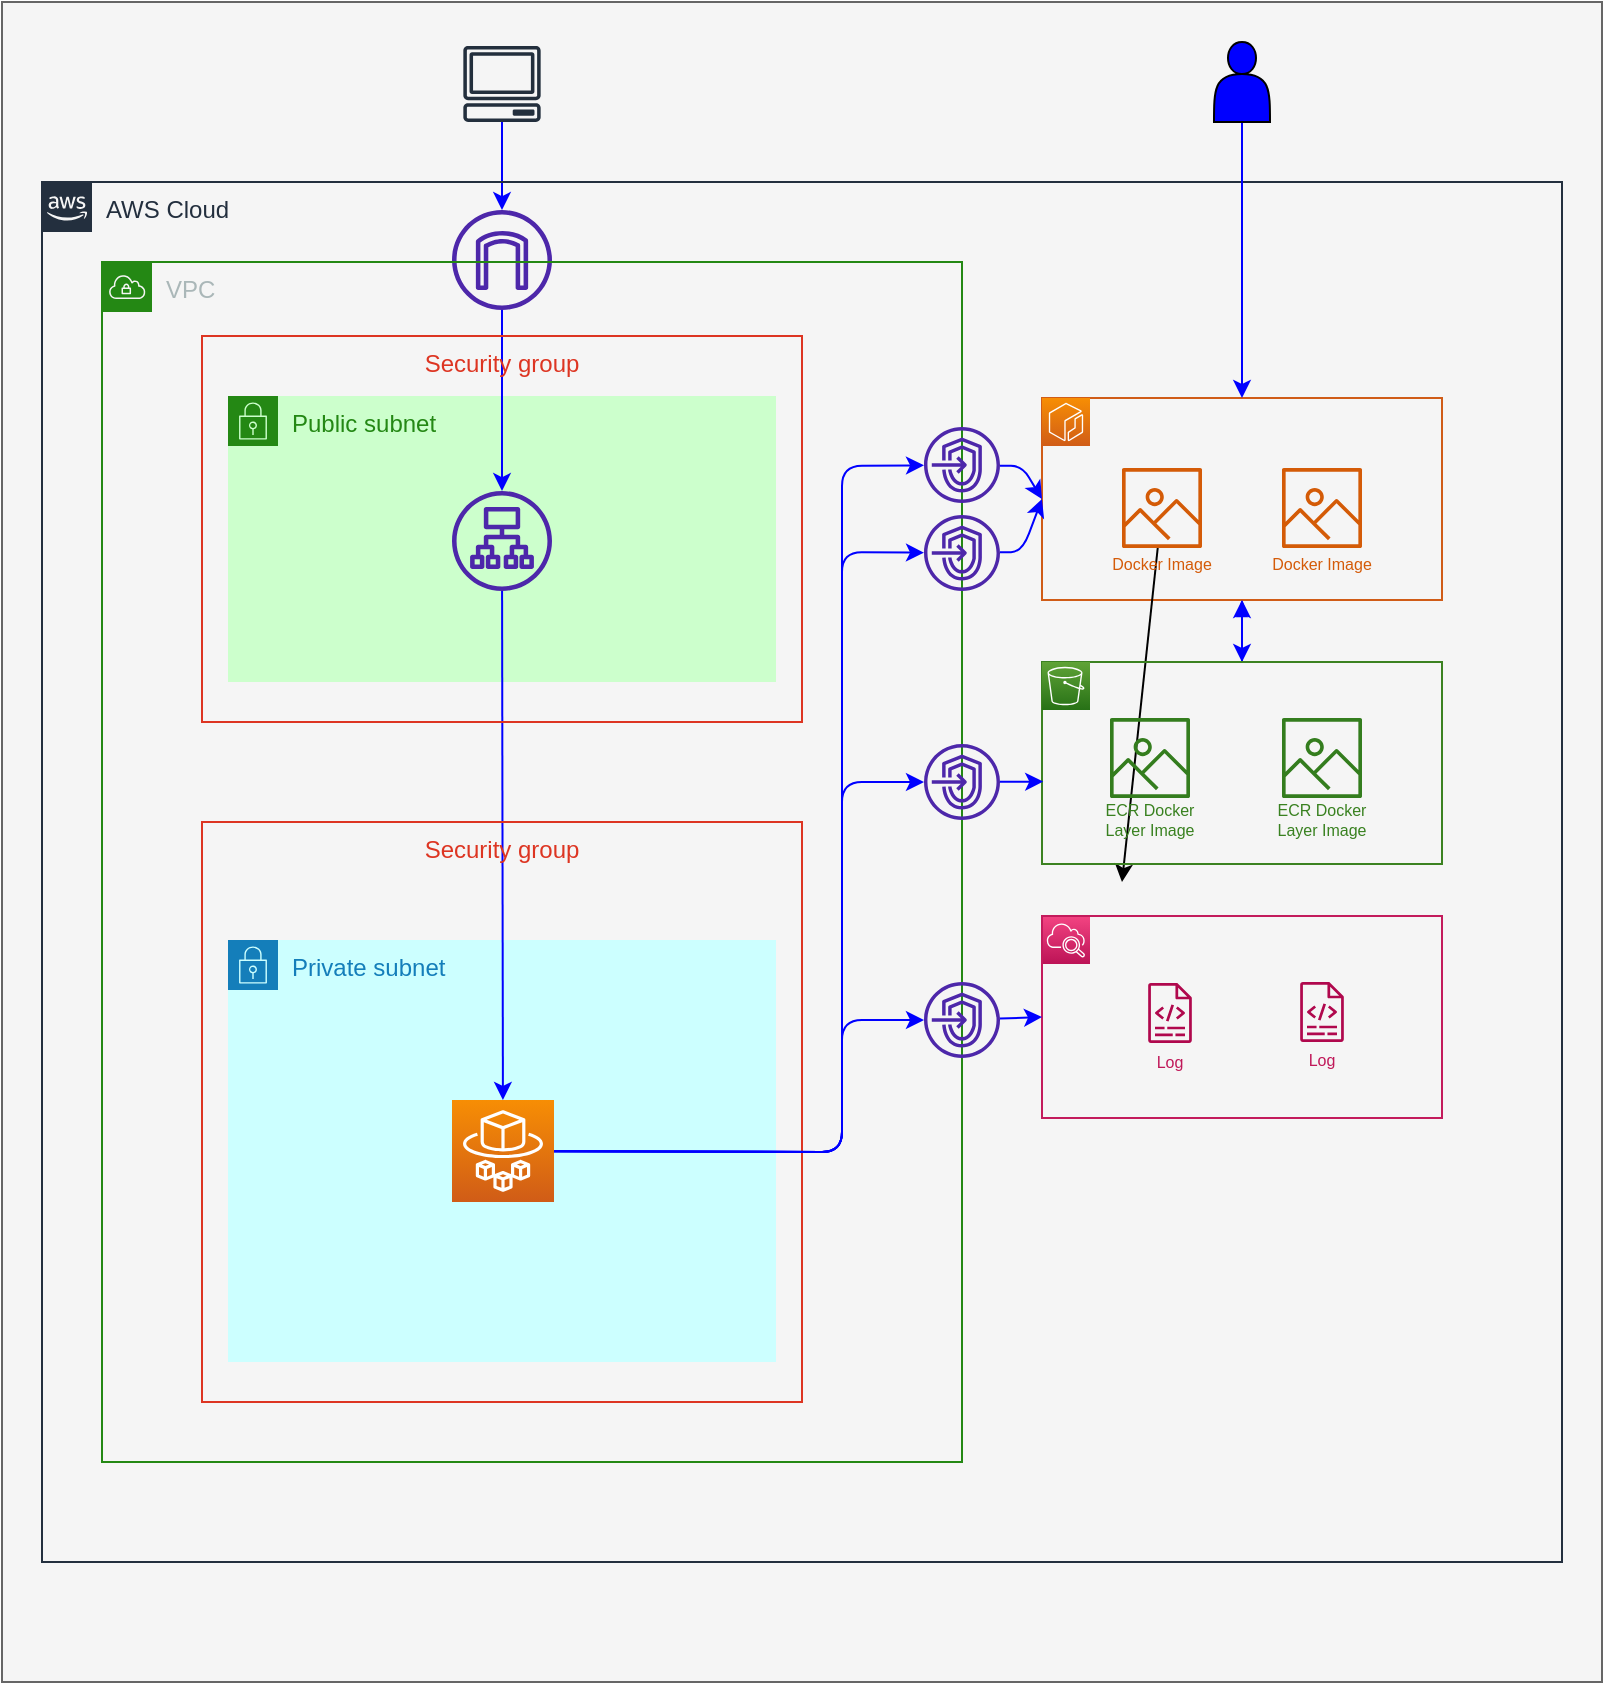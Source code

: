 <mxfile>
    <diagram id="wLMGYT2chr50iI2ygtWW" name="Page-1">
        <mxGraphModel dx="1123" dy="1122" grid="1" gridSize="10" guides="1" tooltips="1" connect="1" arrows="1" fold="1" page="1" pageScale="1" pageWidth="827" pageHeight="1169" math="0" shadow="0">
            <root>
                <mxCell id="0"/>
                <mxCell id="1" parent="0"/>
                <mxCell id="67" value="" style="rounded=0;whiteSpace=wrap;html=1;strokeColor=#666666;strokeWidth=1;fontSize=12;fontColor=#333333;fillColor=#f5f5f5;" parent="1" vertex="1">
                    <mxGeometry width="800" height="840" as="geometry"/>
                </mxCell>
                <mxCell id="55" style="edgeStyle=none;html=1;exitX=0.5;exitY=1;exitDx=0;exitDy=0;labelBorderColor=none;strokeColor=#0000FF;fontSize=12;fontColor=#d45b09;" parent="1" target="15" edge="1">
                    <mxGeometry relative="1" as="geometry">
                        <mxPoint x="250" y="60" as="sourcePoint"/>
                    </mxGeometry>
                </mxCell>
                <mxCell id="7" value="AWS Cloud" style="points=[[0,0],[0.25,0],[0.5,0],[0.75,0],[1,0],[1,0.25],[1,0.5],[1,0.75],[1,1],[0.75,1],[0.5,1],[0.25,1],[0,1],[0,0.75],[0,0.5],[0,0.25]];outlineConnect=0;gradientColor=none;html=1;whiteSpace=wrap;fontSize=12;fontStyle=0;container=1;pointerEvents=0;collapsible=0;recursiveResize=0;shape=mxgraph.aws4.group;grIcon=mxgraph.aws4.group_aws_cloud_alt;strokeColor=#232F3E;fillColor=none;verticalAlign=top;align=left;spacingLeft=30;fontColor=#232F3E;dashed=0;" parent="1" vertex="1">
                    <mxGeometry x="20" y="90" width="760" height="690" as="geometry"/>
                </mxCell>
                <mxCell id="15" value="" style="sketch=0;outlineConnect=0;fontColor=#232F3E;gradientColor=none;fillColor=#4D27AA;strokeColor=none;dashed=0;verticalLabelPosition=bottom;verticalAlign=top;align=center;html=1;fontSize=12;fontStyle=0;aspect=fixed;pointerEvents=1;shape=mxgraph.aws4.internet_gateway;" parent="7" vertex="1">
                    <mxGeometry x="205" y="14" width="50" height="50" as="geometry"/>
                </mxCell>
                <mxCell id="39" value="" style="sketch=0;points=[[0,0,0],[0.25,0,0],[0.5,0,0],[0.75,0,0],[1,0,0],[0,1,0],[0.25,1,0],[0.5,1,0],[0.75,1,0],[1,1,0],[0,0.25,0],[0,0.5,0],[0,0.75,0],[1,0.25,0],[1,0.5,0],[1,0.75,0]];points=[[0,0,0],[0.25,0,0],[0.5,0,0],[0.75,0,0],[1,0,0],[0,1,0],[0.25,1,0],[0.5,1,0],[0.75,1,0],[1,1,0],[0,0.25,0],[0,0.5,0],[0,0.75,0],[1,0.25,0],[1,0.5,0],[1,0.75,0]];outlineConnect=0;fontColor=#232F3E;gradientColor=#F34482;gradientDirection=north;fillColor=#BC1356;strokeColor=#ffffff;dashed=0;verticalLabelPosition=bottom;verticalAlign=top;align=center;html=1;fontSize=12;fontStyle=0;aspect=fixed;shape=mxgraph.aws4.resourceIcon;resIcon=mxgraph.aws4.cloudwatch_2;strokeWidth=1;" parent="7" vertex="1">
                    <mxGeometry x="500" y="367" width="24" height="24" as="geometry"/>
                </mxCell>
                <mxCell id="107" style="edgeStyle=none;html=1;entryX=0.5;entryY=0;entryDx=0;entryDy=0;strokeColor=#0000ff;fontColor=#398120;startArrow=blockThin;startFill=1;" edge="1" parent="7" source="68" target="98">
                    <mxGeometry relative="1" as="geometry"/>
                </mxCell>
                <mxCell id="68" value="" style="rounded=0;whiteSpace=wrap;html=1;strokeColor=#D05C17;strokeWidth=1;fillColor=none;" vertex="1" parent="7">
                    <mxGeometry x="500" y="108" width="200" height="101" as="geometry"/>
                </mxCell>
                <mxCell id="69" value="" style="sketch=0;points=[[0,0,0],[0.25,0,0],[0.5,0,0],[0.75,0,0],[1,0,0],[0,1,0],[0.25,1,0],[0.5,1,0],[0.75,1,0],[1,1,0],[0,0.25,0],[0,0.5,0],[0,0.75,0],[1,0.25,0],[1,0.5,0],[1,0.75,0]];outlineConnect=0;fontColor=#232F3E;gradientColor=#F78E04;gradientDirection=north;fillColor=#D05C17;strokeColor=#ffffff;dashed=0;verticalLabelPosition=bottom;verticalAlign=top;align=center;html=1;fontSize=12;fontStyle=0;aspect=fixed;shape=mxgraph.aws4.resourceIcon;resIcon=mxgraph.aws4.ecr;strokeWidth=1;" vertex="1" parent="7">
                    <mxGeometry x="500" y="108" width="24" height="24" as="geometry"/>
                </mxCell>
                <mxCell id="72" value="" style="edgeStyle=none;html=1;" edge="1" parent="7" source="70">
                    <mxGeometry relative="1" as="geometry">
                        <mxPoint x="540" y="350" as="targetPoint"/>
                    </mxGeometry>
                </mxCell>
                <mxCell id="73" value="" style="group" vertex="1" connectable="0" parent="7">
                    <mxGeometry x="530" y="143" width="60" height="56" as="geometry"/>
                </mxCell>
                <mxCell id="70" value="" style="sketch=0;outlineConnect=0;fontColor=#232F3E;gradientColor=none;fillColor=#D45B07;strokeColor=none;dashed=0;verticalLabelPosition=bottom;verticalAlign=top;align=center;html=1;fontSize=12;fontStyle=0;aspect=fixed;pointerEvents=1;shape=mxgraph.aws4.container_registry_image;" vertex="1" parent="73">
                    <mxGeometry x="10" width="40" height="40" as="geometry"/>
                </mxCell>
                <mxCell id="71" value="Docker Image" style="text;html=1;strokeColor=none;fillColor=none;align=center;verticalAlign=middle;whiteSpace=wrap;rounded=0;strokeWidth=1;fontSize=8;fontColor=#d45b09;" vertex="1" parent="73">
                    <mxGeometry y="40" width="60" height="16" as="geometry"/>
                </mxCell>
                <mxCell id="74" value="" style="group" vertex="1" connectable="0" parent="7">
                    <mxGeometry x="610" y="143" width="60" height="56" as="geometry"/>
                </mxCell>
                <mxCell id="75" value="" style="sketch=0;outlineConnect=0;fontColor=#232F3E;gradientColor=none;fillColor=#D45B07;strokeColor=none;dashed=0;verticalLabelPosition=bottom;verticalAlign=top;align=center;html=1;fontSize=12;fontStyle=0;aspect=fixed;pointerEvents=1;shape=mxgraph.aws4.container_registry_image;" vertex="1" parent="74">
                    <mxGeometry x="10" width="40" height="40" as="geometry"/>
                </mxCell>
                <mxCell id="76" value="Docker Image" style="text;html=1;strokeColor=none;fillColor=none;align=center;verticalAlign=middle;whiteSpace=wrap;rounded=0;strokeWidth=1;fontSize=8;fontColor=#d45b09;" vertex="1" parent="74">
                    <mxGeometry y="40" width="60" height="16" as="geometry"/>
                </mxCell>
                <mxCell id="78" value="" style="rounded=0;whiteSpace=wrap;html=1;strokeColor=#c31b5c;strokeWidth=1;fillColor=none;" vertex="1" parent="7">
                    <mxGeometry x="500" y="367" width="200" height="101" as="geometry"/>
                </mxCell>
                <mxCell id="83" value="" style="group" vertex="1" connectable="0" parent="7">
                    <mxGeometry x="534" y="400.5" width="60" height="46" as="geometry"/>
                </mxCell>
                <mxCell id="80" value="" style="sketch=0;outlineConnect=0;fontColor=#232F3E;gradientColor=none;fillColor=#B0084D;strokeColor=none;dashed=0;verticalLabelPosition=bottom;verticalAlign=top;align=center;html=1;fontSize=12;fontStyle=0;aspect=fixed;pointerEvents=1;shape=mxgraph.aws4.logs;" vertex="1" parent="83">
                    <mxGeometry x="9.83" width="40.34" height="30" as="geometry"/>
                </mxCell>
                <mxCell id="82" value="&lt;font color=&quot;#c01859&quot;&gt;Log&lt;/font&gt;" style="text;html=1;strokeColor=none;fillColor=none;align=center;verticalAlign=middle;whiteSpace=wrap;rounded=0;strokeWidth=1;fontSize=8;fontColor=#d45b09;" vertex="1" parent="83">
                    <mxGeometry y="31" width="60" height="16" as="geometry"/>
                </mxCell>
                <mxCell id="106" style="edgeStyle=none;html=1;entryX=0.5;entryY=1;entryDx=0;entryDy=0;strokeColor=#0000ff;fontColor=#398120;" edge="1" parent="7" source="98" target="68">
                    <mxGeometry relative="1" as="geometry"/>
                </mxCell>
                <mxCell id="98" value="" style="rounded=0;whiteSpace=wrap;html=1;strokeColor=#3c8221;strokeWidth=1;fillColor=none;" vertex="1" parent="7">
                    <mxGeometry x="500" y="240" width="200" height="101" as="geometry"/>
                </mxCell>
                <mxCell id="99" value="" style="group" vertex="1" connectable="0" parent="7">
                    <mxGeometry x="524" y="268" width="60" height="56" as="geometry"/>
                </mxCell>
                <mxCell id="100" value="" style="sketch=0;outlineConnect=0;fontColor=#232F3E;gradientColor=none;fillColor=#347d1e;strokeColor=none;dashed=0;verticalLabelPosition=bottom;verticalAlign=top;align=center;html=1;fontSize=12;fontStyle=0;aspect=fixed;pointerEvents=1;shape=mxgraph.aws4.container_registry_image;" vertex="1" parent="99">
                    <mxGeometry x="10" width="40" height="40" as="geometry"/>
                </mxCell>
                <mxCell id="101" value="&lt;font color=&quot;#398120&quot;&gt;ECR Docker Layer Image&lt;/font&gt;" style="text;html=1;strokeColor=none;fillColor=none;align=center;verticalAlign=middle;whiteSpace=wrap;rounded=0;strokeWidth=1;fontSize=8;fontColor=#d45b09;" vertex="1" parent="99">
                    <mxGeometry y="43" width="60" height="16" as="geometry"/>
                </mxCell>
                <mxCell id="102" value="" style="group" vertex="1" connectable="0" parent="7">
                    <mxGeometry x="610" y="268" width="60" height="56" as="geometry"/>
                </mxCell>
                <mxCell id="103" value="" style="sketch=0;outlineConnect=0;fontColor=#232F3E;gradientColor=none;fillColor=#347d1e;strokeColor=none;dashed=0;verticalLabelPosition=bottom;verticalAlign=top;align=center;html=1;fontSize=12;fontStyle=0;aspect=fixed;pointerEvents=1;shape=mxgraph.aws4.container_registry_image;" vertex="1" parent="102">
                    <mxGeometry x="10" width="40" height="40" as="geometry"/>
                </mxCell>
                <mxCell id="104" value="&lt;font color=&quot;#398120&quot;&gt;ECR Docker Layer Image&lt;/font&gt;" style="text;html=1;strokeColor=none;fillColor=none;align=center;verticalAlign=middle;whiteSpace=wrap;rounded=0;strokeWidth=1;fontSize=8;fontColor=#d45b09;" vertex="1" parent="102">
                    <mxGeometry y="43" width="60" height="16" as="geometry"/>
                </mxCell>
                <mxCell id="8" value="VPC" style="points=[[0,0],[0.25,0],[0.5,0],[0.75,0],[1,0],[1,0.25],[1,0.5],[1,0.75],[1,1],[0.75,1],[0.5,1],[0.25,1],[0,1],[0,0.75],[0,0.5],[0,0.25]];outlineConnect=0;gradientColor=none;html=1;whiteSpace=wrap;fontSize=12;fontStyle=0;container=1;pointerEvents=0;collapsible=0;recursiveResize=0;shape=mxgraph.aws4.group;grIcon=mxgraph.aws4.group_vpc;strokeColor=#248814;fillColor=none;verticalAlign=top;align=left;spacingLeft=30;fontColor=#AAB7B8;dashed=0;" parent="1" vertex="1">
                    <mxGeometry x="50" y="130" width="430" height="600" as="geometry"/>
                </mxCell>
                <mxCell id="12" value="Private subnet" style="points=[[0,0],[0.25,0],[0.5,0],[0.75,0],[1,0],[1,0.25],[1,0.5],[1,0.75],[1,1],[0.75,1],[0.5,1],[0.25,1],[0,1],[0,0.75],[0,0.5],[0,0.25]];outlineConnect=0;gradientColor=none;html=1;whiteSpace=wrap;fontSize=12;fontStyle=0;container=1;pointerEvents=0;collapsible=0;recursiveResize=0;shape=mxgraph.aws4.group;grIcon=mxgraph.aws4.group_security_group;grStroke=0;strokeColor=#147EBA;fillColor=#CCFFFF;verticalAlign=top;align=left;spacingLeft=30;fontColor=#147EBA;dashed=0;" parent="8" vertex="1">
                    <mxGeometry x="63" y="339" width="274" height="211" as="geometry"/>
                </mxCell>
                <mxCell id="9" value="Public subnet" style="points=[[0,0],[0.25,0],[0.5,0],[0.75,0],[1,0],[1,0.25],[1,0.5],[1,0.75],[1,1],[0.75,1],[0.5,1],[0.25,1],[0,1],[0,0.75],[0,0.5],[0,0.25]];outlineConnect=0;gradientColor=none;html=1;whiteSpace=wrap;fontSize=12;fontStyle=0;container=1;pointerEvents=0;collapsible=0;recursiveResize=0;shape=mxgraph.aws4.group;grIcon=mxgraph.aws4.group_security_group;grStroke=0;strokeColor=#248814;fillColor=#CCFFCC;verticalAlign=top;align=left;spacingLeft=30;fontColor=#248814;dashed=0;strokeWidth=1;perimeterSpacing=1;" parent="8" vertex="1">
                    <mxGeometry x="63" y="67" width="274" height="143" as="geometry"/>
                </mxCell>
                <mxCell id="108" style="edgeStyle=none;html=1;strokeColor=#0000ff;fontColor=#398120;startArrow=none;startFill=0;" edge="1" parent="8" source="17" target="32">
                    <mxGeometry relative="1" as="geometry"/>
                </mxCell>
                <mxCell id="17" value="" style="sketch=0;outlineConnect=0;fontColor=#232F3E;gradientColor=none;fillColor=#4D27AA;strokeColor=default;dashed=0;verticalLabelPosition=bottom;verticalAlign=top;align=center;html=1;fontSize=12;fontStyle=0;aspect=fixed;pointerEvents=1;shape=mxgraph.aws4.application_load_balancer;strokeWidth=1;" parent="8" vertex="1">
                    <mxGeometry x="175" y="114.5" width="50" height="50" as="geometry"/>
                </mxCell>
                <mxCell id="31" value="Security group" style="fillColor=none;strokeColor=#DD3522;verticalAlign=top;fontStyle=0;fontColor=#DD3522;strokeWidth=1;" parent="8" vertex="1">
                    <mxGeometry x="50" y="280" width="300" height="290" as="geometry"/>
                </mxCell>
                <mxCell id="121" style="edgeStyle=none;html=1;strokeColor=#0000ff;fontColor=#398120;startArrow=none;startFill=0;" edge="1" parent="8" source="32" target="120">
                    <mxGeometry relative="1" as="geometry">
                        <Array as="points">
                            <mxPoint x="370" y="445"/>
                            <mxPoint x="370" y="260"/>
                        </Array>
                    </mxGeometry>
                </mxCell>
                <mxCell id="32" value="" style="sketch=0;points=[[0,0,0],[0.25,0,0],[0.5,0,0],[0.75,0,0],[1,0,0],[0,1,0],[0.25,1,0],[0.5,1,0],[0.75,1,0],[1,1,0],[0,0.25,0],[0,0.5,0],[0,0.75,0],[1,0.25,0],[1,0.5,0],[1,0.75,0]];outlineConnect=0;fontColor=#232F3E;gradientColor=#F78E04;gradientDirection=north;fillColor=#D05C17;strokeColor=#ffffff;dashed=0;verticalLabelPosition=bottom;verticalAlign=top;align=center;html=1;fontSize=12;fontStyle=0;aspect=fixed;shape=mxgraph.aws4.resourceIcon;resIcon=mxgraph.aws4.fargate;strokeWidth=1;" parent="8" vertex="1">
                    <mxGeometry x="175" y="419" width="51" height="51" as="geometry"/>
                </mxCell>
                <mxCell id="110" value="" style="sketch=0;outlineConnect=0;fontColor=#232F3E;gradientColor=none;fillColor=#4D27AA;strokeColor=none;dashed=0;verticalLabelPosition=bottom;verticalAlign=top;align=center;html=1;fontSize=12;fontStyle=0;aspect=fixed;pointerEvents=1;shape=mxgraph.aws4.endpoints;" vertex="1" parent="8">
                    <mxGeometry x="411" y="82.5" width="38" height="38" as="geometry"/>
                </mxCell>
                <mxCell id="115" style="edgeStyle=none;html=1;strokeColor=#0000ff;fontColor=#398120;startArrow=none;startFill=0;" edge="1" parent="8" source="32" target="110">
                    <mxGeometry relative="1" as="geometry">
                        <mxPoint x="230" y="445" as="sourcePoint"/>
                        <mxPoint x="406" y="119.094" as="targetPoint"/>
                        <Array as="points">
                            <mxPoint x="370" y="445"/>
                            <mxPoint x="370" y="102"/>
                        </Array>
                    </mxGeometry>
                </mxCell>
                <mxCell id="120" value="" style="sketch=0;outlineConnect=0;fontColor=#232F3E;gradientColor=none;fillColor=#4D27AA;strokeColor=none;dashed=0;verticalLabelPosition=bottom;verticalAlign=top;align=center;html=1;fontSize=12;fontStyle=0;aspect=fixed;pointerEvents=1;shape=mxgraph.aws4.endpoints;" vertex="1" parent="8">
                    <mxGeometry x="411" y="241" width="38" height="38" as="geometry"/>
                </mxCell>
                <mxCell id="77" style="edgeStyle=none;html=1;entryX=0.5;entryY=0;entryDx=0;entryDy=0;strokeColor=#0000ff;" edge="1" parent="1" source="48" target="68">
                    <mxGeometry relative="1" as="geometry"/>
                </mxCell>
                <mxCell id="48" value="" style="shape=actor;whiteSpace=wrap;html=1;fillColor=#0000FF;" parent="1" vertex="1">
                    <mxGeometry x="606" y="20" width="28" height="40" as="geometry"/>
                </mxCell>
                <mxCell id="65" style="edgeStyle=none;html=1;labelBorderColor=none;strokeColor=#0000FF;fontSize=12;fontColor=#d45b09;" parent="1" source="15" target="17" edge="1">
                    <mxGeometry relative="1" as="geometry"/>
                </mxCell>
                <mxCell id="66" value="Security group" style="fillColor=none;strokeColor=#DD3522;verticalAlign=top;fontStyle=0;fontColor=#DD3522;strokeWidth=1;" parent="1" vertex="1">
                    <mxGeometry x="100" y="167" width="300" height="193" as="geometry"/>
                </mxCell>
                <mxCell id="79" value="" style="sketch=0;outlineConnect=0;fontColor=#232F3E;gradientColor=none;fillColor=#232F3D;strokeColor=none;dashed=0;verticalLabelPosition=bottom;verticalAlign=top;align=center;html=1;fontSize=12;fontStyle=0;aspect=fixed;pointerEvents=1;shape=mxgraph.aws4.client;" vertex="1" parent="1">
                    <mxGeometry x="230.5" y="22" width="39" height="38" as="geometry"/>
                </mxCell>
                <mxCell id="84" value="" style="group" vertex="1" connectable="0" parent="1">
                    <mxGeometry x="630" y="490" width="60" height="46" as="geometry"/>
                </mxCell>
                <mxCell id="85" value="" style="sketch=0;outlineConnect=0;fontColor=#232F3E;gradientColor=none;fillColor=#B0084D;strokeColor=none;dashed=0;verticalLabelPosition=bottom;verticalAlign=top;align=center;html=1;fontSize=12;fontStyle=0;aspect=fixed;pointerEvents=1;shape=mxgraph.aws4.logs;" vertex="1" parent="84">
                    <mxGeometry x="9.83" width="40.34" height="30" as="geometry"/>
                </mxCell>
                <mxCell id="86" value="&lt;font color=&quot;#c01859&quot;&gt;Log&lt;/font&gt;" style="text;html=1;strokeColor=none;fillColor=none;align=center;verticalAlign=middle;whiteSpace=wrap;rounded=0;strokeWidth=1;fontSize=8;fontColor=#d45b09;" vertex="1" parent="84">
                    <mxGeometry y="31" width="60" height="16" as="geometry"/>
                </mxCell>
                <mxCell id="87" value="" style="sketch=0;points=[[0,0,0],[0.25,0,0],[0.5,0,0],[0.75,0,0],[1,0,0],[0,1,0],[0.25,1,0],[0.5,1,0],[0.75,1,0],[1,1,0],[0,0.25,0],[0,0.5,0],[0,0.75,0],[1,0.25,0],[1,0.5,0],[1,0.75,0]];outlineConnect=0;fontColor=#232F3E;gradientColor=#60A337;gradientDirection=north;fillColor=#277116;strokeColor=#ffffff;dashed=0;verticalLabelPosition=bottom;verticalAlign=top;align=center;html=1;fontSize=12;fontStyle=0;aspect=fixed;shape=mxgraph.aws4.resourceIcon;resIcon=mxgraph.aws4.s3;" vertex="1" parent="1">
                    <mxGeometry x="520" y="330" width="24" height="24" as="geometry"/>
                </mxCell>
                <mxCell id="116" style="edgeStyle=none;html=1;strokeColor=#0000ff;fontColor=#398120;startArrow=none;startFill=0;entryX=0;entryY=0.5;entryDx=0;entryDy=0;" edge="1" parent="1" source="110" target="68">
                    <mxGeometry relative="1" as="geometry">
                        <Array as="points">
                            <mxPoint x="510" y="232"/>
                        </Array>
                    </mxGeometry>
                </mxCell>
                <mxCell id="119" style="edgeStyle=none;html=1;entryX=0;entryY=0.5;entryDx=0;entryDy=0;strokeColor=#0000ff;fontColor=#398120;startArrow=none;startFill=0;" edge="1" parent="1" source="117" target="68">
                    <mxGeometry relative="1" as="geometry">
                        <Array as="points">
                            <mxPoint x="510" y="275"/>
                        </Array>
                    </mxGeometry>
                </mxCell>
                <mxCell id="117" value="" style="sketch=0;outlineConnect=0;fontColor=#232F3E;gradientColor=none;fillColor=#4D27AA;strokeColor=none;dashed=0;verticalLabelPosition=bottom;verticalAlign=top;align=center;html=1;fontSize=12;fontStyle=0;aspect=fixed;pointerEvents=1;shape=mxgraph.aws4.endpoints;" vertex="1" parent="1">
                    <mxGeometry x="461" y="256.5" width="38" height="38" as="geometry"/>
                </mxCell>
                <mxCell id="118" style="edgeStyle=none;html=1;strokeColor=#0000ff;fontColor=#398120;startArrow=none;startFill=0;" edge="1" parent="1" source="32" target="117">
                    <mxGeometry relative="1" as="geometry">
                        <Array as="points">
                            <mxPoint x="420" y="575"/>
                            <mxPoint x="420" y="275"/>
                        </Array>
                    </mxGeometry>
                </mxCell>
                <mxCell id="122" style="edgeStyle=none;html=1;entryX=0.003;entryY=0.592;entryDx=0;entryDy=0;entryPerimeter=0;strokeColor=#0000ff;fontColor=#398120;startArrow=none;startFill=0;" edge="1" parent="1" source="120" target="98">
                    <mxGeometry relative="1" as="geometry"/>
                </mxCell>
                <mxCell id="125" style="edgeStyle=none;html=1;entryX=0;entryY=0.5;entryDx=0;entryDy=0;strokeColor=#0000ff;fontColor=#398120;startArrow=none;startFill=0;" edge="1" parent="1" source="123" target="78">
                    <mxGeometry relative="1" as="geometry"/>
                </mxCell>
                <mxCell id="123" value="" style="sketch=0;outlineConnect=0;fontColor=#232F3E;gradientColor=none;fillColor=#4D27AA;strokeColor=none;dashed=0;verticalLabelPosition=bottom;verticalAlign=top;align=center;html=1;fontSize=12;fontStyle=0;aspect=fixed;pointerEvents=1;shape=mxgraph.aws4.endpoints;" vertex="1" parent="1">
                    <mxGeometry x="461" y="490" width="38" height="38" as="geometry"/>
                </mxCell>
                <mxCell id="124" style="edgeStyle=none;html=1;strokeColor=#0000ff;fontColor=#398120;startArrow=none;startFill=0;" edge="1" parent="1" source="32" target="123">
                    <mxGeometry relative="1" as="geometry">
                        <Array as="points">
                            <mxPoint x="420" y="575"/>
                            <mxPoint x="420" y="509"/>
                        </Array>
                    </mxGeometry>
                </mxCell>
            </root>
        </mxGraphModel>
    </diagram>
</mxfile>